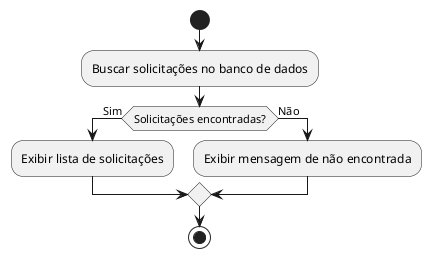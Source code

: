 @startuml
start

:Buscar solicitações no banco de dados;
if (Solicitações encontradas?) then (Sim)
  :Exibir lista de solicitações;
else (Não)
  :Exibir mensagem de não encontrada;
endif

stop
@enduml